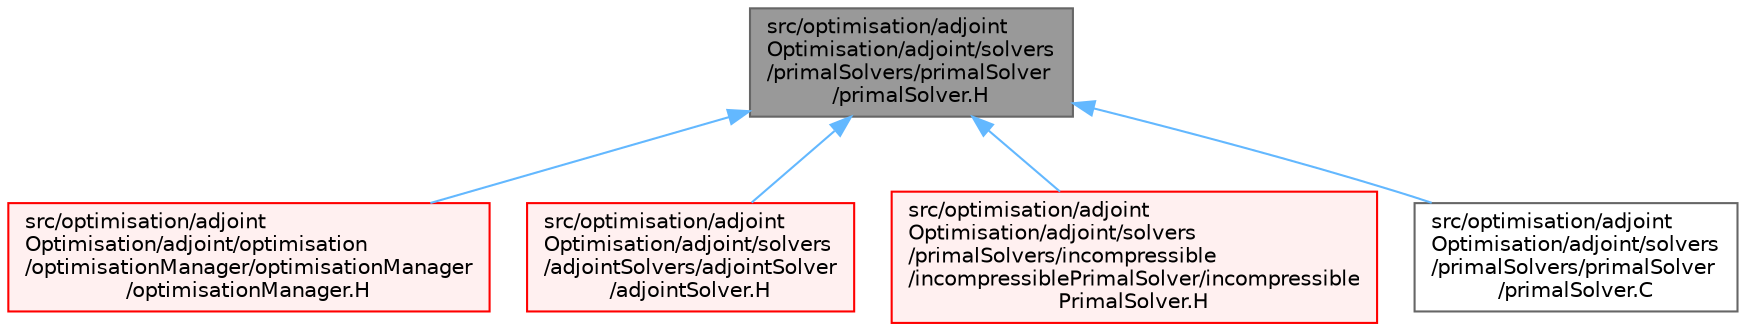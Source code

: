 digraph "src/optimisation/adjointOptimisation/adjoint/solvers/primalSolvers/primalSolver/primalSolver.H"
{
 // LATEX_PDF_SIZE
  bgcolor="transparent";
  edge [fontname=Helvetica,fontsize=10,labelfontname=Helvetica,labelfontsize=10];
  node [fontname=Helvetica,fontsize=10,shape=box,height=0.2,width=0.4];
  Node1 [id="Node000001",label="src/optimisation/adjoint\lOptimisation/adjoint/solvers\l/primalSolvers/primalSolver\l/primalSolver.H",height=0.2,width=0.4,color="gray40", fillcolor="grey60", style="filled", fontcolor="black",tooltip=" "];
  Node1 -> Node2 [id="edge1_Node000001_Node000002",dir="back",color="steelblue1",style="solid",tooltip=" "];
  Node2 [id="Node000002",label="src/optimisation/adjoint\lOptimisation/adjoint/optimisation\l/optimisationManager/optimisationManager\l/optimisationManager.H",height=0.2,width=0.4,color="red", fillcolor="#FFF0F0", style="filled",URL="$optimisationManager_8H.html",tooltip=" "];
  Node1 -> Node8 [id="edge2_Node000001_Node000008",dir="back",color="steelblue1",style="solid",tooltip=" "];
  Node8 [id="Node000008",label="src/optimisation/adjoint\lOptimisation/adjoint/solvers\l/adjointSolvers/adjointSolver\l/adjointSolver.H",height=0.2,width=0.4,color="red", fillcolor="#FFF0F0", style="filled",URL="$adjointSolver_8H.html",tooltip=" "];
  Node1 -> Node31 [id="edge3_Node000001_Node000031",dir="back",color="steelblue1",style="solid",tooltip=" "];
  Node31 [id="Node000031",label="src/optimisation/adjoint\lOptimisation/adjoint/solvers\l/primalSolvers/incompressible\l/incompressiblePrimalSolver/incompressible\lPrimalSolver.H",height=0.2,width=0.4,color="red", fillcolor="#FFF0F0", style="filled",URL="$incompressiblePrimalSolver_8H.html",tooltip=" "];
  Node1 -> Node36 [id="edge4_Node000001_Node000036",dir="back",color="steelblue1",style="solid",tooltip=" "];
  Node36 [id="Node000036",label="src/optimisation/adjoint\lOptimisation/adjoint/solvers\l/primalSolvers/primalSolver\l/primalSolver.C",height=0.2,width=0.4,color="grey40", fillcolor="white", style="filled",URL="$primalSolver_8C.html",tooltip=" "];
}
